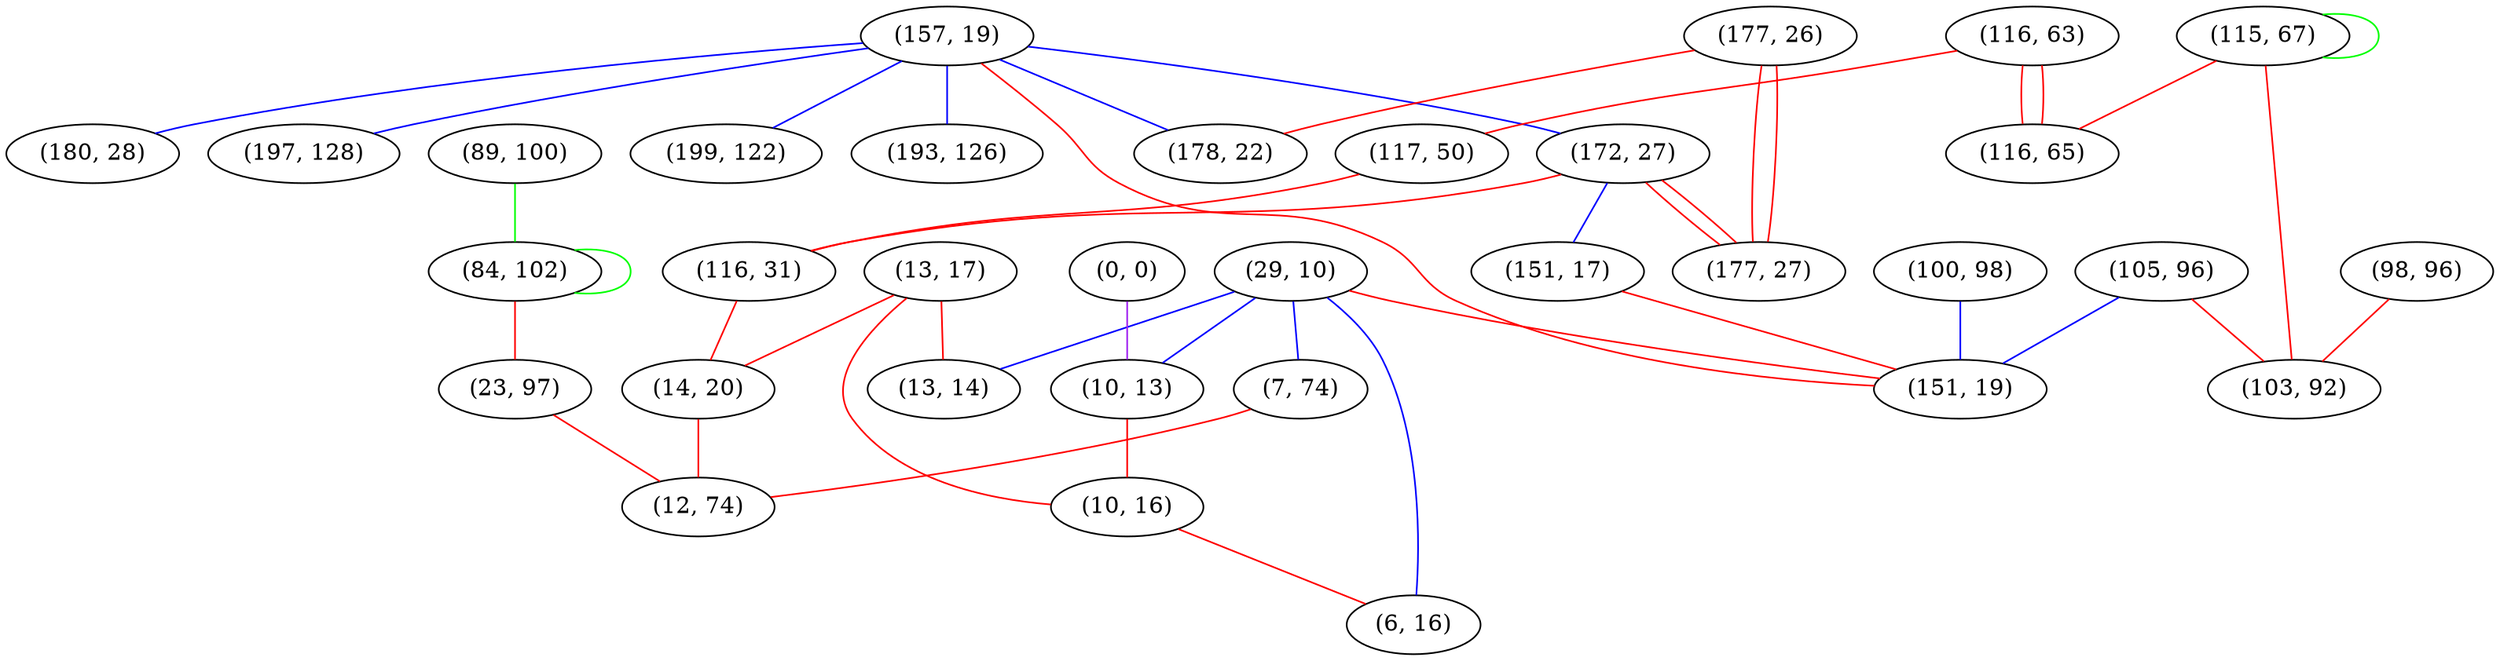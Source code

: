graph "" {
"(89, 100)";
"(157, 19)";
"(29, 10)";
"(116, 63)";
"(13, 17)";
"(180, 28)";
"(84, 102)";
"(177, 26)";
"(100, 98)";
"(117, 50)";
"(105, 96)";
"(178, 22)";
"(172, 27)";
"(151, 17)";
"(116, 31)";
"(98, 96)";
"(23, 97)";
"(0, 0)";
"(197, 128)";
"(199, 122)";
"(10, 13)";
"(115, 67)";
"(103, 92)";
"(14, 20)";
"(193, 126)";
"(151, 19)";
"(13, 14)";
"(10, 16)";
"(116, 65)";
"(7, 74)";
"(12, 74)";
"(177, 27)";
"(6, 16)";
"(89, 100)" -- "(84, 102)"  [color=green, key=0, weight=2];
"(157, 19)" -- "(151, 19)"  [color=red, key=0, weight=1];
"(157, 19)" -- "(178, 22)"  [color=blue, key=0, weight=3];
"(157, 19)" -- "(172, 27)"  [color=blue, key=0, weight=3];
"(157, 19)" -- "(199, 122)"  [color=blue, key=0, weight=3];
"(157, 19)" -- "(180, 28)"  [color=blue, key=0, weight=3];
"(157, 19)" -- "(197, 128)"  [color=blue, key=0, weight=3];
"(157, 19)" -- "(193, 126)"  [color=blue, key=0, weight=3];
"(29, 10)" -- "(13, 14)"  [color=blue, key=0, weight=3];
"(29, 10)" -- "(151, 19)"  [color=red, key=0, weight=1];
"(29, 10)" -- "(10, 13)"  [color=blue, key=0, weight=3];
"(29, 10)" -- "(6, 16)"  [color=blue, key=0, weight=3];
"(29, 10)" -- "(7, 74)"  [color=blue, key=0, weight=3];
"(116, 63)" -- "(116, 65)"  [color=red, key=0, weight=1];
"(116, 63)" -- "(116, 65)"  [color=red, key=1, weight=1];
"(116, 63)" -- "(117, 50)"  [color=red, key=0, weight=1];
"(13, 17)" -- "(13, 14)"  [color=red, key=0, weight=1];
"(13, 17)" -- "(10, 16)"  [color=red, key=0, weight=1];
"(13, 17)" -- "(14, 20)"  [color=red, key=0, weight=1];
"(84, 102)" -- "(84, 102)"  [color=green, key=0, weight=2];
"(84, 102)" -- "(23, 97)"  [color=red, key=0, weight=1];
"(177, 26)" -- "(177, 27)"  [color=red, key=0, weight=1];
"(177, 26)" -- "(177, 27)"  [color=red, key=1, weight=1];
"(177, 26)" -- "(178, 22)"  [color=red, key=0, weight=1];
"(100, 98)" -- "(151, 19)"  [color=blue, key=0, weight=3];
"(117, 50)" -- "(116, 31)"  [color=red, key=0, weight=1];
"(105, 96)" -- "(103, 92)"  [color=red, key=0, weight=1];
"(105, 96)" -- "(151, 19)"  [color=blue, key=0, weight=3];
"(172, 27)" -- "(116, 31)"  [color=red, key=0, weight=1];
"(172, 27)" -- "(177, 27)"  [color=red, key=0, weight=1];
"(172, 27)" -- "(177, 27)"  [color=red, key=1, weight=1];
"(172, 27)" -- "(151, 17)"  [color=blue, key=0, weight=3];
"(151, 17)" -- "(151, 19)"  [color=red, key=0, weight=1];
"(116, 31)" -- "(14, 20)"  [color=red, key=0, weight=1];
"(98, 96)" -- "(103, 92)"  [color=red, key=0, weight=1];
"(23, 97)" -- "(12, 74)"  [color=red, key=0, weight=1];
"(0, 0)" -- "(10, 13)"  [color=purple, key=0, weight=4];
"(10, 13)" -- "(10, 16)"  [color=red, key=0, weight=1];
"(115, 67)" -- "(103, 92)"  [color=red, key=0, weight=1];
"(115, 67)" -- "(116, 65)"  [color=red, key=0, weight=1];
"(115, 67)" -- "(115, 67)"  [color=green, key=0, weight=2];
"(14, 20)" -- "(12, 74)"  [color=red, key=0, weight=1];
"(10, 16)" -- "(6, 16)"  [color=red, key=0, weight=1];
"(7, 74)" -- "(12, 74)"  [color=red, key=0, weight=1];
}
